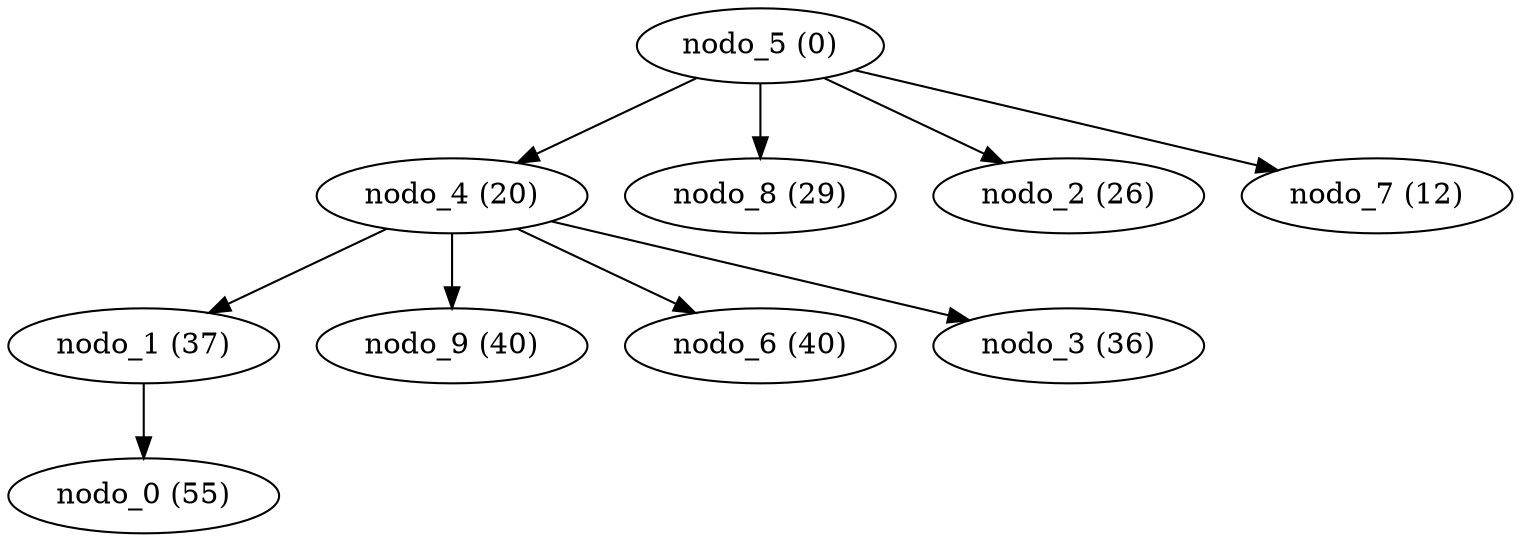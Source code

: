 digraph Geografico_nodes_10_distanciaMax_5_Dijkstra_nodeSource_5 {
"nodo_0 (55)";
"nodo_1 (37)";
"nodo_9 (40)";
"nodo_4 (20)";
"nodo_6 (40)";
"nodo_3 (36)";
"nodo_8 (29)";
"nodo_5 (0)";
"nodo_2 (26)";
"nodo_7 (12)";
"nodo_1 (37)" -> "nodo_0 (55)" [weight=18];
"nodo_4 (20)" -> "nodo_9 (40)" [weight=20];
"nodo_4 (20)" -> "nodo_6 (40)" [weight=20];
"nodo_4 (20)" -> "nodo_1 (37)" [weight=17];
"nodo_4 (20)" -> "nodo_3 (36)" [weight=16];
"nodo_5 (0)" -> "nodo_8 (29)" [weight=29];
"nodo_5 (0)" -> "nodo_2 (26)" [weight=26];
"nodo_5 (0)" -> "nodo_4 (20)" [weight=20];
"nodo_5 (0)" -> "nodo_7 (12)" [weight=12];
}